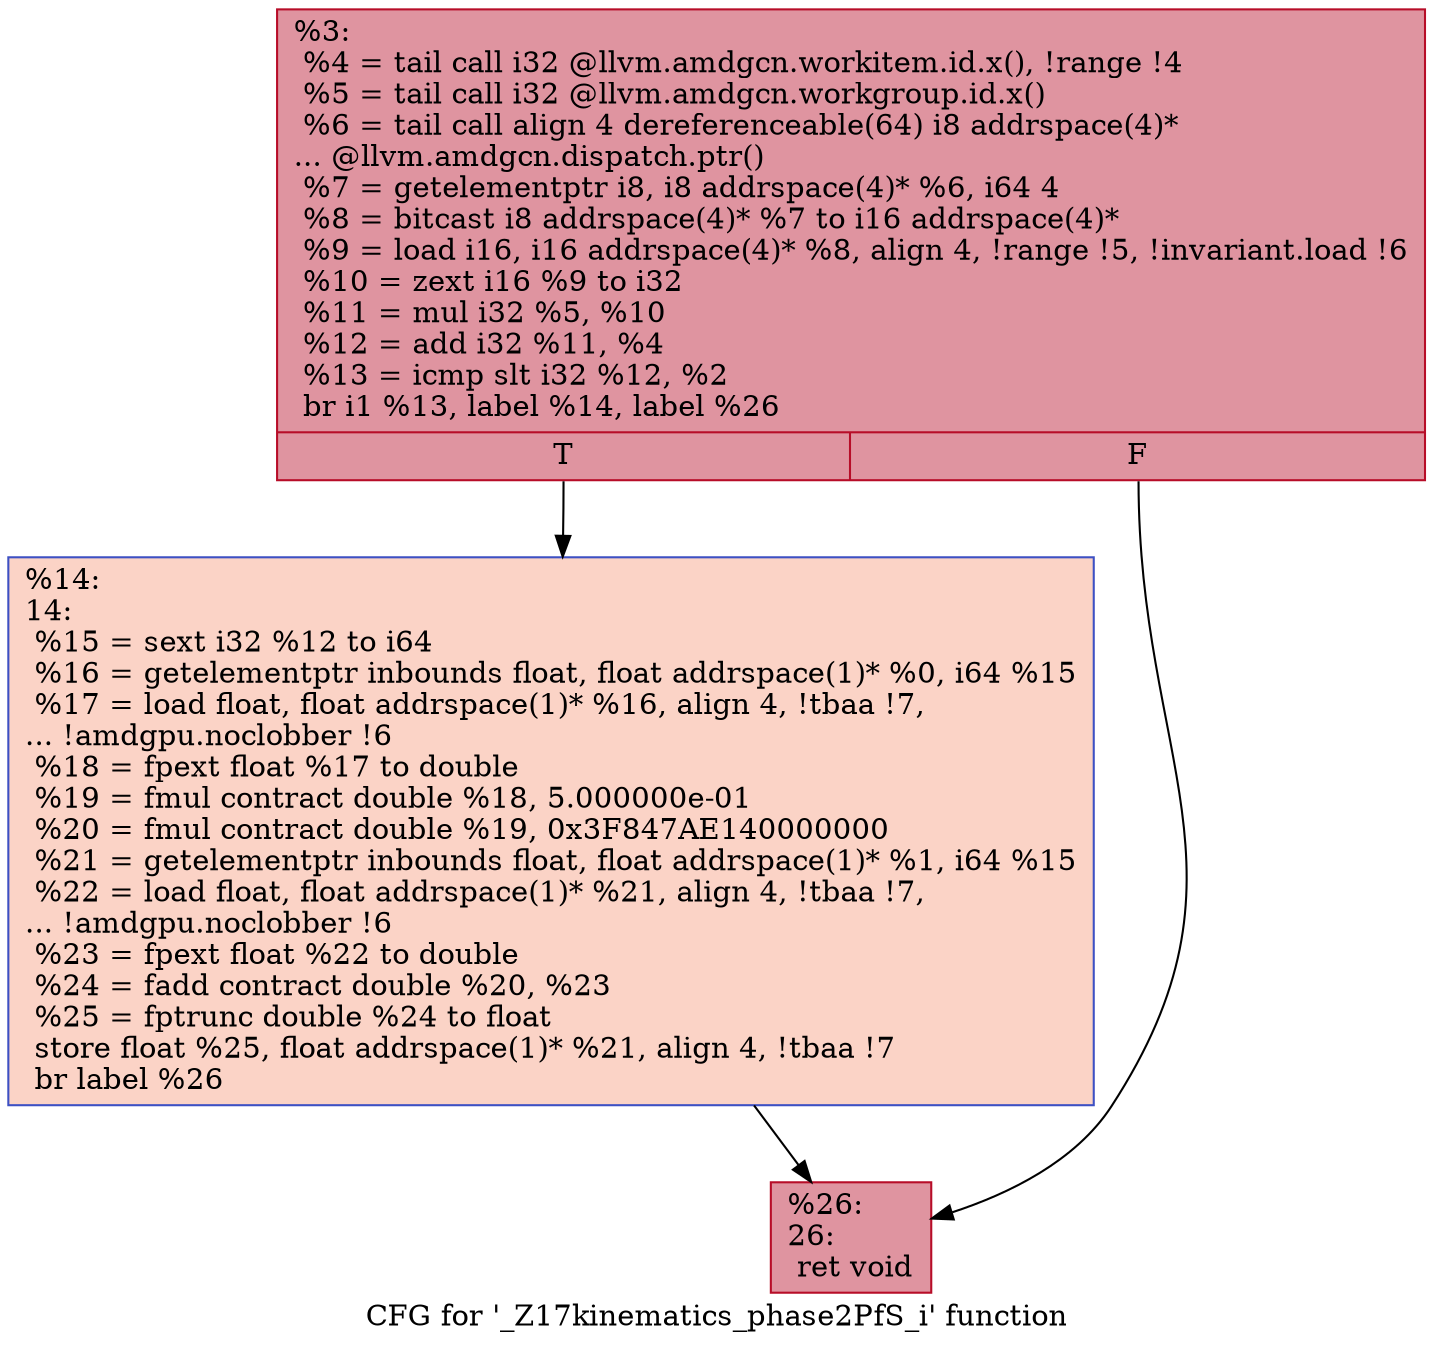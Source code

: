digraph "CFG for '_Z17kinematics_phase2PfS_i' function" {
	label="CFG for '_Z17kinematics_phase2PfS_i' function";

	Node0x5c83140 [shape=record,color="#b70d28ff", style=filled, fillcolor="#b70d2870",label="{%3:\l  %4 = tail call i32 @llvm.amdgcn.workitem.id.x(), !range !4\l  %5 = tail call i32 @llvm.amdgcn.workgroup.id.x()\l  %6 = tail call align 4 dereferenceable(64) i8 addrspace(4)*\l... @llvm.amdgcn.dispatch.ptr()\l  %7 = getelementptr i8, i8 addrspace(4)* %6, i64 4\l  %8 = bitcast i8 addrspace(4)* %7 to i16 addrspace(4)*\l  %9 = load i16, i16 addrspace(4)* %8, align 4, !range !5, !invariant.load !6\l  %10 = zext i16 %9 to i32\l  %11 = mul i32 %5, %10\l  %12 = add i32 %11, %4\l  %13 = icmp slt i32 %12, %2\l  br i1 %13, label %14, label %26\l|{<s0>T|<s1>F}}"];
	Node0x5c83140:s0 -> Node0x5c83ed0;
	Node0x5c83140:s1 -> Node0x5c850d0;
	Node0x5c83ed0 [shape=record,color="#3d50c3ff", style=filled, fillcolor="#f59c7d70",label="{%14:\l14:                                               \l  %15 = sext i32 %12 to i64\l  %16 = getelementptr inbounds float, float addrspace(1)* %0, i64 %15\l  %17 = load float, float addrspace(1)* %16, align 4, !tbaa !7,\l... !amdgpu.noclobber !6\l  %18 = fpext float %17 to double\l  %19 = fmul contract double %18, 5.000000e-01\l  %20 = fmul contract double %19, 0x3F847AE140000000\l  %21 = getelementptr inbounds float, float addrspace(1)* %1, i64 %15\l  %22 = load float, float addrspace(1)* %21, align 4, !tbaa !7,\l... !amdgpu.noclobber !6\l  %23 = fpext float %22 to double\l  %24 = fadd contract double %20, %23\l  %25 = fptrunc double %24 to float\l  store float %25, float addrspace(1)* %21, align 4, !tbaa !7\l  br label %26\l}"];
	Node0x5c83ed0 -> Node0x5c850d0;
	Node0x5c850d0 [shape=record,color="#b70d28ff", style=filled, fillcolor="#b70d2870",label="{%26:\l26:                                               \l  ret void\l}"];
}
